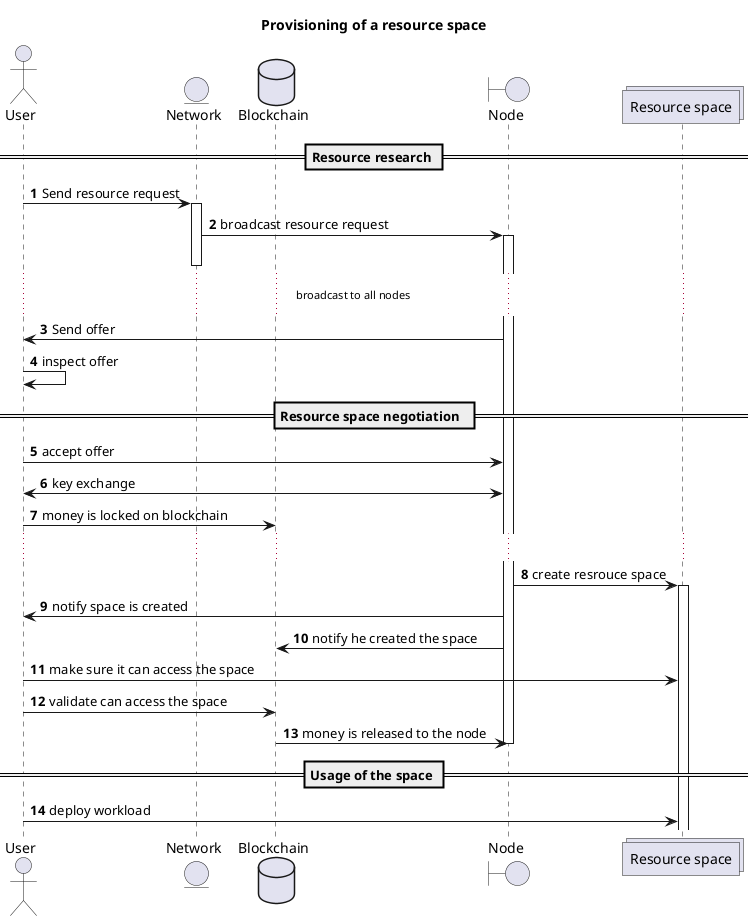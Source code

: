 @startuml
title Provisioning of a resource space

autonumber
actor User as user
' entity Farmer as farmer
entity Network as network
database Blockchain as bc
boundary Node as node
collections "Resource space" as rs

== Resource research ==
user -> network: Send resource request
activate network
network -> node: broadcast resource request
activate node
deactivate network
...broadcast to all nodes...
node -> user: Send offer
user -> user: inspect offer

== Resource space negotiation  ==
user -> node: accept offer
user <-> node: key exchange
user -> bc: money is locked on blockchain
...
node -> rs: create resrouce space
activate rs
node -> user: notify space is created
node -> bc: notify he created the space
user -> rs: make sure it can access the space
user -> bc: validate can access the space
bc -> node: money is released to the node
deactivate node
== Usage of the space ==
user -> rs: deploy workload
@enduml